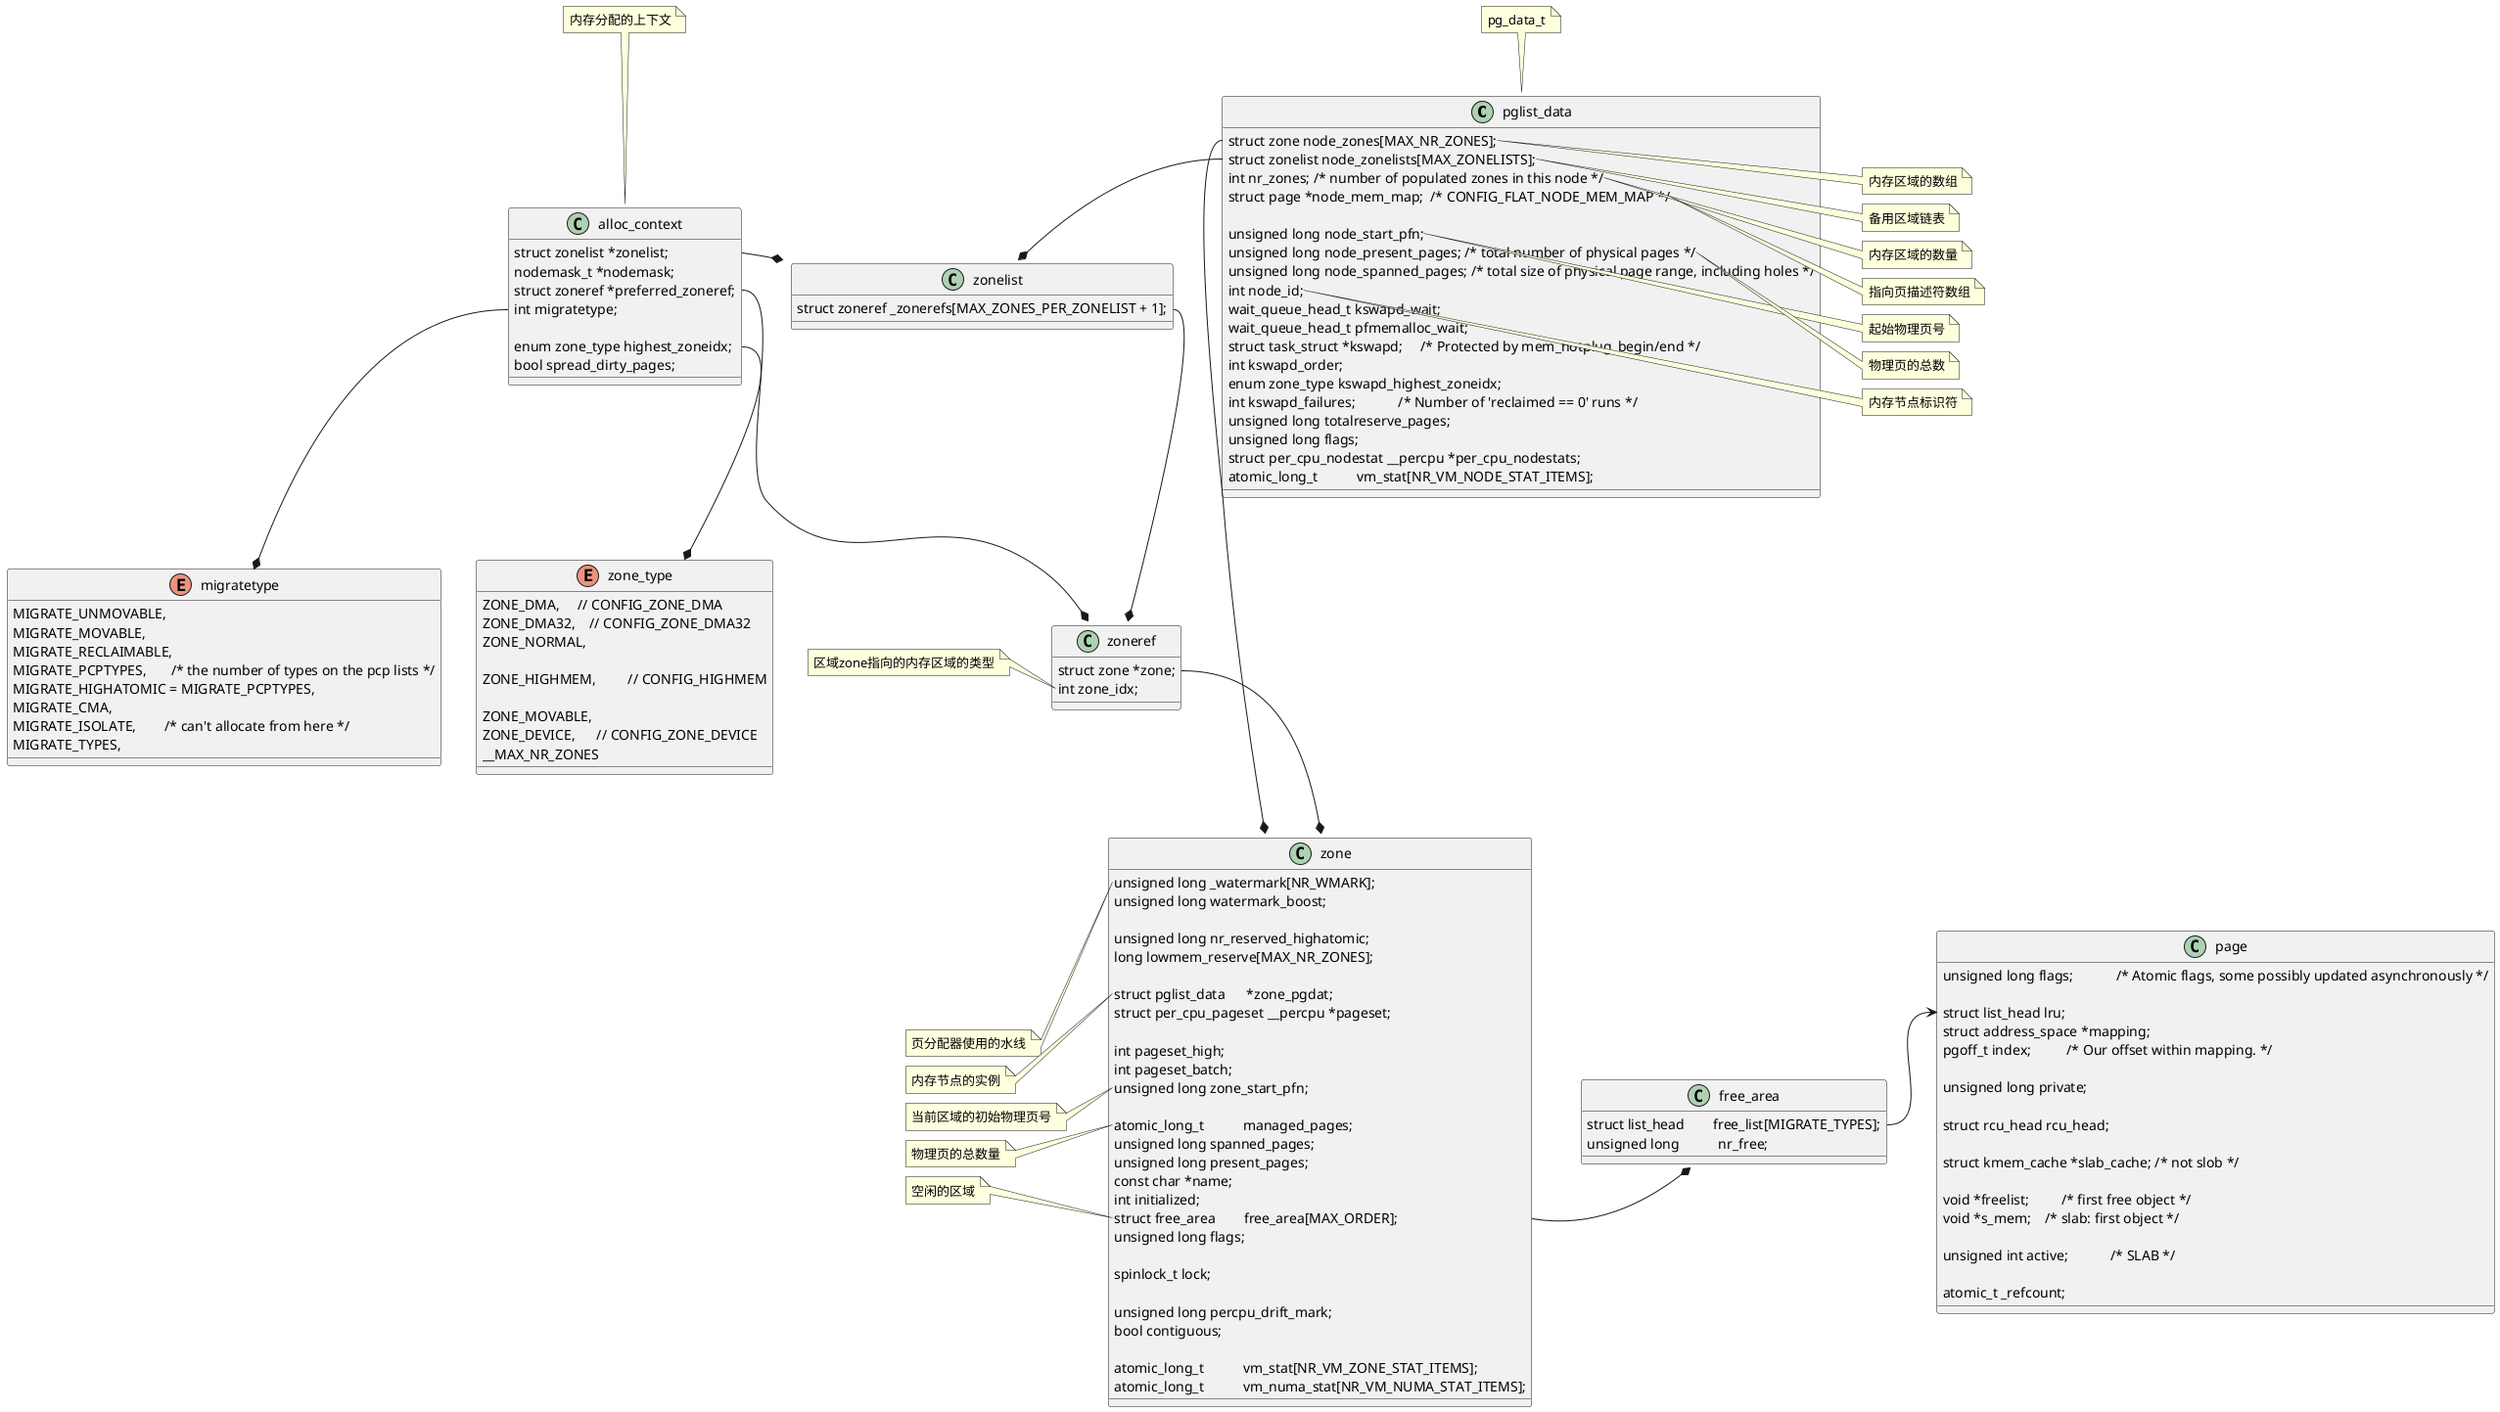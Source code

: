@startuml
' left to right direction

class pglist_data {

    struct zone node_zones[MAX_NR_ZONES];
    struct zonelist node_zonelists[MAX_ZONELISTS];
    int nr_zones; /* number of populated zones in this node */
    struct page *node_mem_map;  /* CONFIG_FLAT_NODE_MEM_MAP */
    
    unsigned long node_start_pfn;
    unsigned long node_present_pages; /* total number of physical pages */
    unsigned long node_spanned_pages; /* total size of physical page range, including holes */
    int node_id;
    wait_queue_head_t kswapd_wait;
    wait_queue_head_t pfmemalloc_wait;
    struct task_struct *kswapd;     /* Protected by mem_hotplug_begin/end */
    int kswapd_order;
    enum zone_type kswapd_highest_zoneidx;
    int kswapd_failures;            /* Number of 'reclaimed == 0' runs */
    unsigned long totalreserve_pages;
    unsigned long flags;
    struct per_cpu_nodestat __percpu *per_cpu_nodestats;
    atomic_long_t           vm_stat[NR_VM_NODE_STAT_ITEMS];
}

note top: pg_data_t

note right of pglist_data::node_zones
    内存区域的数组
end note

note right of pglist_data::node_zonelists
    备用区域链表
end note

note right of pglist_data::nr_zones
    内存区域的数量
end note

note right of pglist_data::node_mem_map
    指向页描述符数组
end note

note right of pglist_data::node_start_pfn
    起始物理页号
end note

note right of pglist_data::node_present_pages
    物理页的总数
end note

note right of pglist_data::node_id
    内存节点标识符
end note

class zone {
        unsigned long _watermark[NR_WMARK];
        unsigned long watermark_boost;

        unsigned long nr_reserved_highatomic;
        long lowmem_reserve[MAX_NR_ZONES];

        struct pglist_data      *zone_pgdat;
        struct per_cpu_pageset __percpu *pageset;

        int pageset_high;
        int pageset_batch;
        unsigned long zone_start_pfn;

        atomic_long_t           managed_pages;
        unsigned long spanned_pages;
        unsigned long present_pages;
        const char *name;
        int initialized;
        struct free_area        free_area[MAX_ORDER];
        unsigned long flags;

        spinlock_t lock;

        unsigned long percpu_drift_mark;
        bool contiguous;

        atomic_long_t           vm_stat[NR_VM_ZONE_STAT_ITEMS];
        atomic_long_t           vm_numa_stat[NR_VM_NUMA_STAT_ITEMS];
}

note left of zone::_watermark
    页分配器使用的水线
end note

note left of zone::zone_pgdat
    内存节点的实例
end note

note left of zone::zone_start_pfn
    当前区域的初始物理页号
end note

note left of zone::managed_pages
    物理页的总数量
end note

note left of zone::free_area
    空闲的区域
end note


class zonelist {
    struct zoneref _zonerefs[MAX_ZONES_PER_ZONELIST + 1];
}

class zoneref {
    struct zone *zone;
    int zone_idx;
}

note left of zoneref::zone_idx
    区域zone指向的内存区域的类型
end note


class free_area {
        struct list_head        free_list[MIGRATE_TYPES];
        unsigned long           nr_free;
}


class page {
    unsigned long flags;            /* Atomic flags, some possibly updated asynchronously */

    struct list_head lru;
    struct address_space *mapping;
    pgoff_t index;          /* Our offset within mapping. */

    unsigned long private;

    struct rcu_head rcu_head;

    struct kmem_cache *slab_cache; /* not slob */

    void *freelist;         /* first free object */
    void *s_mem;    /* slab: first object */

    unsigned int active;            /* SLAB */

    atomic_t _refcount; 
}


class alloc_context {
    struct zonelist *zonelist;
    nodemask_t *nodemask;
    struct zoneref *preferred_zoneref;
    int migratetype;

    enum zone_type highest_zoneidx;
    bool spread_dirty_pages;
}

note top: 内存分配的上下文

enum migratetype {
        MIGRATE_UNMOVABLE,
        MIGRATE_MOVABLE,
        MIGRATE_RECLAIMABLE,
        MIGRATE_PCPTYPES,       /* the number of types on the pcp lists */
        MIGRATE_HIGHATOMIC = MIGRATE_PCPTYPES,
        MIGRATE_CMA,
        MIGRATE_ISOLATE,        /* can't allocate from here */
        MIGRATE_TYPES,
}

enum zone_type {
        ZONE_DMA,     // CONFIG_ZONE_DMA
        ZONE_DMA32,    // CONFIG_ZONE_DMA32
        ZONE_NORMAL,

        ZONE_HIGHMEM,         // CONFIG_HIGHMEM

        ZONE_MOVABLE,
        ZONE_DEVICE,      // CONFIG_ZONE_DEVICE
        __MAX_NR_ZONES
}

pglist_data::node_zones --* zone
pglist_data::node_zonelists -left-* zonelist
zonelist::_zonerefs --* zoneref
zoneref::zone --* zone

alloc_context::zonelist -right-* zonelist
alloc_context::preferred_zoneref --* zoneref
alloc_context::migratetype --* migratetype
alloc_context::highest_zoneidx --* zone_type

zone::free_area -right-* free_area

free_area::free_list -right-> page::lru




